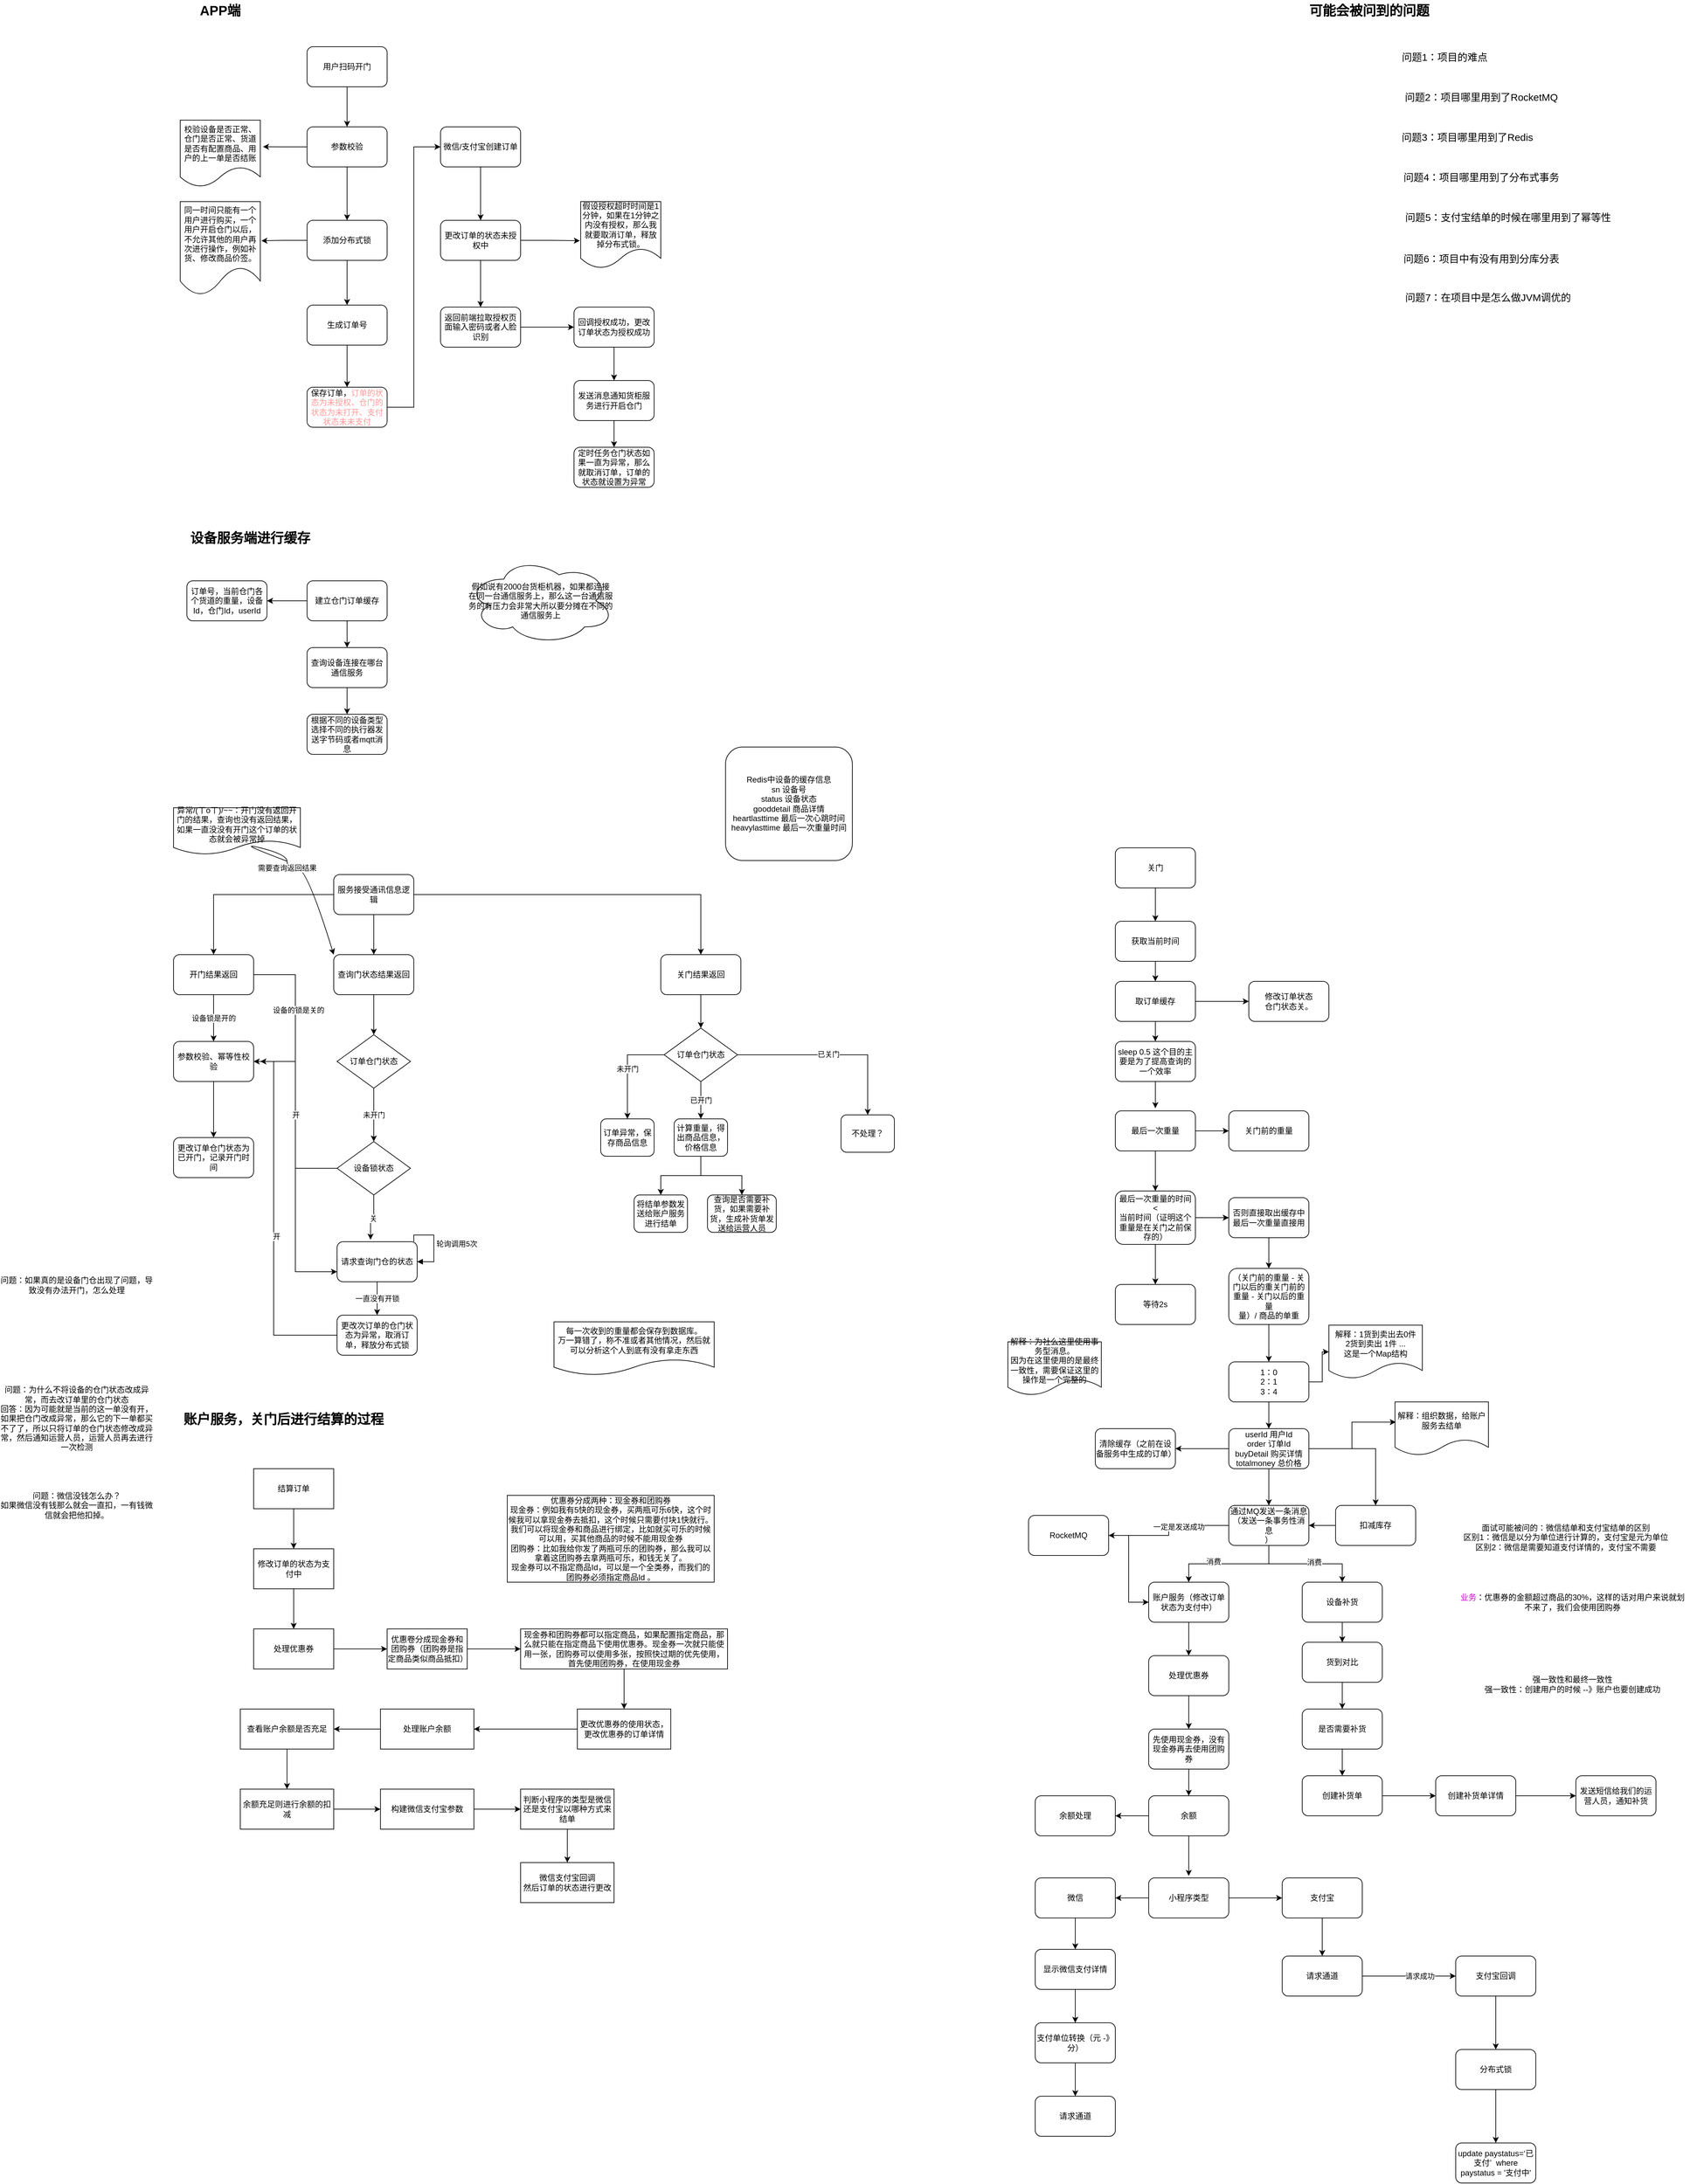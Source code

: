 <mxfile version="21.1.4" type="github">
  <diagram name="第 1 页" id="RkDC4rOG-JaYH36t-Z6l">
    <mxGraphModel dx="2062" dy="646" grid="1" gridSize="10" guides="1" tooltips="1" connect="1" arrows="1" fold="1" page="1" pageScale="1" pageWidth="827" pageHeight="1169" math="0" shadow="0">
      <root>
        <mxCell id="0" />
        <mxCell id="1" parent="0" />
        <mxCell id="wvqYO3dV8kKgbjnCDc3z-1" value="&lt;span style=&quot;font-size: 20px;&quot;&gt;&lt;b&gt;APP端&lt;/b&gt;&lt;/span&gt;" style="text;html=1;strokeColor=none;fillColor=none;align=center;verticalAlign=middle;whiteSpace=wrap;rounded=0;" vertex="1" parent="1">
          <mxGeometry x="20" y="50" width="100" height="30" as="geometry" />
        </mxCell>
        <mxCell id="wvqYO3dV8kKgbjnCDc3z-7" style="edgeStyle=orthogonalEdgeStyle;rounded=0;orthogonalLoop=1;jettySize=auto;html=1;entryX=0.5;entryY=0;entryDx=0;entryDy=0;" edge="1" parent="1" source="wvqYO3dV8kKgbjnCDc3z-2" target="wvqYO3dV8kKgbjnCDc3z-3">
          <mxGeometry relative="1" as="geometry" />
        </mxCell>
        <mxCell id="wvqYO3dV8kKgbjnCDc3z-2" value="用户扫码开门" style="rounded=1;whiteSpace=wrap;html=1;" vertex="1" parent="1">
          <mxGeometry x="200" y="120" width="120" height="60" as="geometry" />
        </mxCell>
        <mxCell id="wvqYO3dV8kKgbjnCDc3z-8" style="edgeStyle=orthogonalEdgeStyle;rounded=0;orthogonalLoop=1;jettySize=auto;html=1;entryX=0.5;entryY=0;entryDx=0;entryDy=0;" edge="1" parent="1" source="wvqYO3dV8kKgbjnCDc3z-3" target="wvqYO3dV8kKgbjnCDc3z-5">
          <mxGeometry relative="1" as="geometry" />
        </mxCell>
        <mxCell id="wvqYO3dV8kKgbjnCDc3z-12" style="edgeStyle=orthogonalEdgeStyle;rounded=0;orthogonalLoop=1;jettySize=auto;html=1;entryX=1.033;entryY=0.398;entryDx=0;entryDy=0;entryPerimeter=0;" edge="1" parent="1" source="wvqYO3dV8kKgbjnCDc3z-3" target="wvqYO3dV8kKgbjnCDc3z-10">
          <mxGeometry relative="1" as="geometry" />
        </mxCell>
        <mxCell id="wvqYO3dV8kKgbjnCDc3z-3" value="参数校验" style="rounded=1;whiteSpace=wrap;html=1;" vertex="1" parent="1">
          <mxGeometry x="200" y="240" width="120" height="60" as="geometry" />
        </mxCell>
        <mxCell id="wvqYO3dV8kKgbjnCDc3z-9" style="edgeStyle=orthogonalEdgeStyle;rounded=0;orthogonalLoop=1;jettySize=auto;html=1;exitX=0.5;exitY=1;exitDx=0;exitDy=0;entryX=0.5;entryY=0;entryDx=0;entryDy=0;" edge="1" parent="1" source="wvqYO3dV8kKgbjnCDc3z-5" target="wvqYO3dV8kKgbjnCDc3z-6">
          <mxGeometry relative="1" as="geometry" />
        </mxCell>
        <mxCell id="wvqYO3dV8kKgbjnCDc3z-15" style="edgeStyle=orthogonalEdgeStyle;rounded=0;orthogonalLoop=1;jettySize=auto;html=1;entryX=1.013;entryY=0.419;entryDx=0;entryDy=0;entryPerimeter=0;" edge="1" parent="1" source="wvqYO3dV8kKgbjnCDc3z-5" target="wvqYO3dV8kKgbjnCDc3z-13">
          <mxGeometry relative="1" as="geometry" />
        </mxCell>
        <mxCell id="wvqYO3dV8kKgbjnCDc3z-5" value="添加分布式锁" style="rounded=1;whiteSpace=wrap;html=1;" vertex="1" parent="1">
          <mxGeometry x="200" y="380" width="120" height="60" as="geometry" />
        </mxCell>
        <mxCell id="wvqYO3dV8kKgbjnCDc3z-17" style="edgeStyle=orthogonalEdgeStyle;rounded=0;orthogonalLoop=1;jettySize=auto;html=1;entryX=0.5;entryY=0;entryDx=0;entryDy=0;" edge="1" parent="1" source="wvqYO3dV8kKgbjnCDc3z-6" target="wvqYO3dV8kKgbjnCDc3z-16">
          <mxGeometry relative="1" as="geometry" />
        </mxCell>
        <mxCell id="wvqYO3dV8kKgbjnCDc3z-6" value="生成订单号" style="rounded=1;whiteSpace=wrap;html=1;" vertex="1" parent="1">
          <mxGeometry x="200" y="507" width="120" height="60" as="geometry" />
        </mxCell>
        <mxCell id="wvqYO3dV8kKgbjnCDc3z-10" value="校验设备是否正常、仓门是否正常、货道是否有配置商品、用户的上一单是否结账" style="shape=document;whiteSpace=wrap;html=1;boundedLbl=1;" vertex="1" parent="1">
          <mxGeometry x="10" y="230" width="120" height="100" as="geometry" />
        </mxCell>
        <mxCell id="wvqYO3dV8kKgbjnCDc3z-13" value="同一时间只能有一个用户进行购买，一个用户开启仓门以后，不允许其他的用户再次进行操作，例如补货、修改商品价签。" style="shape=document;whiteSpace=wrap;html=1;boundedLbl=1;" vertex="1" parent="1">
          <mxGeometry x="10" y="352" width="120" height="140" as="geometry" />
        </mxCell>
        <mxCell id="wvqYO3dV8kKgbjnCDc3z-21" style="edgeStyle=orthogonalEdgeStyle;rounded=0;orthogonalLoop=1;jettySize=auto;html=1;entryX=0;entryY=0.5;entryDx=0;entryDy=0;" edge="1" parent="1" source="wvqYO3dV8kKgbjnCDc3z-16" target="wvqYO3dV8kKgbjnCDc3z-18">
          <mxGeometry relative="1" as="geometry" />
        </mxCell>
        <mxCell id="wvqYO3dV8kKgbjnCDc3z-16" value="保存订单，&lt;font color=&quot;#ff9999&quot;&gt;订单的状态为未授权、仓门的状态为未打开、支付状态未未支付&lt;/font&gt;" style="rounded=1;whiteSpace=wrap;html=1;" vertex="1" parent="1">
          <mxGeometry x="200" y="630" width="120" height="60" as="geometry" />
        </mxCell>
        <mxCell id="wvqYO3dV8kKgbjnCDc3z-22" style="edgeStyle=orthogonalEdgeStyle;rounded=0;orthogonalLoop=1;jettySize=auto;html=1;entryX=0.5;entryY=0;entryDx=0;entryDy=0;" edge="1" parent="1" source="wvqYO3dV8kKgbjnCDc3z-18" target="wvqYO3dV8kKgbjnCDc3z-19">
          <mxGeometry relative="1" as="geometry" />
        </mxCell>
        <mxCell id="wvqYO3dV8kKgbjnCDc3z-18" value="微信/支付宝创建订单" style="rounded=1;whiteSpace=wrap;html=1;" vertex="1" parent="1">
          <mxGeometry x="400" y="240" width="120" height="60" as="geometry" />
        </mxCell>
        <mxCell id="wvqYO3dV8kKgbjnCDc3z-23" style="edgeStyle=orthogonalEdgeStyle;rounded=0;orthogonalLoop=1;jettySize=auto;html=1;entryX=0.5;entryY=0;entryDx=0;entryDy=0;" edge="1" parent="1" source="wvqYO3dV8kKgbjnCDc3z-19" target="wvqYO3dV8kKgbjnCDc3z-20">
          <mxGeometry relative="1" as="geometry" />
        </mxCell>
        <mxCell id="wvqYO3dV8kKgbjnCDc3z-25" style="edgeStyle=orthogonalEdgeStyle;rounded=0;orthogonalLoop=1;jettySize=auto;html=1;entryX=-0.01;entryY=0.586;entryDx=0;entryDy=0;entryPerimeter=0;" edge="1" parent="1" source="wvqYO3dV8kKgbjnCDc3z-19" target="wvqYO3dV8kKgbjnCDc3z-24">
          <mxGeometry relative="1" as="geometry" />
        </mxCell>
        <mxCell id="wvqYO3dV8kKgbjnCDc3z-19" value="更改订单的状态未授权中" style="rounded=1;whiteSpace=wrap;html=1;" vertex="1" parent="1">
          <mxGeometry x="400" y="380" width="120" height="60" as="geometry" />
        </mxCell>
        <mxCell id="wvqYO3dV8kKgbjnCDc3z-28" style="edgeStyle=orthogonalEdgeStyle;rounded=0;orthogonalLoop=1;jettySize=auto;html=1;entryX=0;entryY=0.5;entryDx=0;entryDy=0;" edge="1" parent="1" source="wvqYO3dV8kKgbjnCDc3z-20" target="wvqYO3dV8kKgbjnCDc3z-26">
          <mxGeometry relative="1" as="geometry" />
        </mxCell>
        <mxCell id="wvqYO3dV8kKgbjnCDc3z-20" value="返回前端拉取授权页面输入密码或者人脸识别" style="rounded=1;whiteSpace=wrap;html=1;" vertex="1" parent="1">
          <mxGeometry x="400" y="510" width="120" height="60" as="geometry" />
        </mxCell>
        <mxCell id="wvqYO3dV8kKgbjnCDc3z-24" value="假设授权超时时间是1分钟，如果在1分钟之内没有授权，那么我就要取消订单，释放掉分布式锁。" style="shape=document;whiteSpace=wrap;html=1;boundedLbl=1;" vertex="1" parent="1">
          <mxGeometry x="610" y="352" width="120" height="100" as="geometry" />
        </mxCell>
        <mxCell id="wvqYO3dV8kKgbjnCDc3z-29" style="edgeStyle=orthogonalEdgeStyle;rounded=0;orthogonalLoop=1;jettySize=auto;html=1;entryX=0.5;entryY=0;entryDx=0;entryDy=0;" edge="1" parent="1" source="wvqYO3dV8kKgbjnCDc3z-26" target="wvqYO3dV8kKgbjnCDc3z-27">
          <mxGeometry relative="1" as="geometry" />
        </mxCell>
        <mxCell id="wvqYO3dV8kKgbjnCDc3z-26" value="回调授权成功，更改订单状态为授权成功" style="rounded=1;whiteSpace=wrap;html=1;" vertex="1" parent="1">
          <mxGeometry x="600" y="510" width="120" height="60" as="geometry" />
        </mxCell>
        <mxCell id="wvqYO3dV8kKgbjnCDc3z-31" style="edgeStyle=orthogonalEdgeStyle;rounded=0;orthogonalLoop=1;jettySize=auto;html=1;entryX=0.5;entryY=0;entryDx=0;entryDy=0;" edge="1" parent="1" source="wvqYO3dV8kKgbjnCDc3z-27" target="wvqYO3dV8kKgbjnCDc3z-30">
          <mxGeometry relative="1" as="geometry" />
        </mxCell>
        <mxCell id="wvqYO3dV8kKgbjnCDc3z-27" value="发送消息通知货柜服务进行开启仓门" style="rounded=1;whiteSpace=wrap;html=1;" vertex="1" parent="1">
          <mxGeometry x="600" y="620" width="120" height="60" as="geometry" />
        </mxCell>
        <mxCell id="wvqYO3dV8kKgbjnCDc3z-30" value="定时任务仓门状态如果一直为异常，那么就取消订单，订单的状态就设置为异常" style="rounded=1;whiteSpace=wrap;html=1;" vertex="1" parent="1">
          <mxGeometry x="600" y="720" width="120" height="60" as="geometry" />
        </mxCell>
        <mxCell id="wvqYO3dV8kKgbjnCDc3z-32" value="&lt;span style=&quot;font-size: 20px;&quot;&gt;&lt;b&gt;设备服务端进行缓存&lt;/b&gt;&lt;/span&gt;" style="text;html=1;strokeColor=none;fillColor=none;align=center;verticalAlign=middle;whiteSpace=wrap;rounded=0;" vertex="1" parent="1">
          <mxGeometry x="20" y="840" width="190" height="30" as="geometry" />
        </mxCell>
        <mxCell id="wvqYO3dV8kKgbjnCDc3z-37" style="edgeStyle=orthogonalEdgeStyle;rounded=0;orthogonalLoop=1;jettySize=auto;html=1;entryX=1;entryY=0.5;entryDx=0;entryDy=0;" edge="1" parent="1" source="wvqYO3dV8kKgbjnCDc3z-33" target="wvqYO3dV8kKgbjnCDc3z-36">
          <mxGeometry relative="1" as="geometry" />
        </mxCell>
        <mxCell id="wvqYO3dV8kKgbjnCDc3z-38" style="edgeStyle=orthogonalEdgeStyle;rounded=0;orthogonalLoop=1;jettySize=auto;html=1;entryX=0.5;entryY=0;entryDx=0;entryDy=0;" edge="1" parent="1" source="wvqYO3dV8kKgbjnCDc3z-33" target="wvqYO3dV8kKgbjnCDc3z-34">
          <mxGeometry relative="1" as="geometry" />
        </mxCell>
        <mxCell id="wvqYO3dV8kKgbjnCDc3z-33" value="建立仓门订单缓存" style="rounded=1;whiteSpace=wrap;html=1;" vertex="1" parent="1">
          <mxGeometry x="200" y="920" width="120" height="60" as="geometry" />
        </mxCell>
        <mxCell id="wvqYO3dV8kKgbjnCDc3z-39" style="edgeStyle=orthogonalEdgeStyle;rounded=0;orthogonalLoop=1;jettySize=auto;html=1;entryX=0.5;entryY=0;entryDx=0;entryDy=0;" edge="1" parent="1" source="wvqYO3dV8kKgbjnCDc3z-34" target="wvqYO3dV8kKgbjnCDc3z-35">
          <mxGeometry relative="1" as="geometry" />
        </mxCell>
        <mxCell id="wvqYO3dV8kKgbjnCDc3z-34" value="查询设备连接在哪台通信服务" style="rounded=1;whiteSpace=wrap;html=1;" vertex="1" parent="1">
          <mxGeometry x="200" y="1020" width="120" height="60" as="geometry" />
        </mxCell>
        <mxCell id="wvqYO3dV8kKgbjnCDc3z-35" value="根据不同的设备类型选择不同的执行器发送字节码或者mqtt消息" style="rounded=1;whiteSpace=wrap;html=1;" vertex="1" parent="1">
          <mxGeometry x="200" y="1120" width="120" height="60" as="geometry" />
        </mxCell>
        <mxCell id="wvqYO3dV8kKgbjnCDc3z-36" value="订单号，当前仓门各个货道的重量，设备Id，仓门Id，userId" style="rounded=1;whiteSpace=wrap;html=1;" vertex="1" parent="1">
          <mxGeometry x="20" y="920" width="120" height="60" as="geometry" />
        </mxCell>
        <mxCell id="wvqYO3dV8kKgbjnCDc3z-40" value="假如说有2000台货柜机器，如果都连接在同一台通信服务上，那么这一台通信服务的有压力会非常大所以要分摊在不同的通信服务上" style="ellipse;shape=cloud;whiteSpace=wrap;html=1;" vertex="1" parent="1">
          <mxGeometry x="440" y="885" width="220" height="130" as="geometry" />
        </mxCell>
        <mxCell id="wvqYO3dV8kKgbjnCDc3z-42" value="&lt;span style=&quot;font-size: 20px;&quot;&gt;&lt;b&gt;账户服务，关门后进行结算的过程&lt;/b&gt;&lt;/span&gt;" style="text;html=1;strokeColor=none;fillColor=none;align=center;verticalAlign=middle;whiteSpace=wrap;rounded=0;" vertex="1" parent="1">
          <mxGeometry x="10" y="2160" width="310" height="30" as="geometry" />
        </mxCell>
        <mxCell id="wvqYO3dV8kKgbjnCDc3z-47" style="edgeStyle=orthogonalEdgeStyle;rounded=0;orthogonalLoop=1;jettySize=auto;html=1;" edge="1" parent="1" source="wvqYO3dV8kKgbjnCDc3z-43" target="wvqYO3dV8kKgbjnCDc3z-44">
          <mxGeometry relative="1" as="geometry" />
        </mxCell>
        <mxCell id="wvqYO3dV8kKgbjnCDc3z-43" value="结算订单" style="rounded=0;whiteSpace=wrap;html=1;" vertex="1" parent="1">
          <mxGeometry x="120" y="2250" width="120" height="60" as="geometry" />
        </mxCell>
        <mxCell id="wvqYO3dV8kKgbjnCDc3z-48" style="edgeStyle=orthogonalEdgeStyle;rounded=0;orthogonalLoop=1;jettySize=auto;html=1;entryX=0.5;entryY=0;entryDx=0;entryDy=0;" edge="1" parent="1" source="wvqYO3dV8kKgbjnCDc3z-44" target="wvqYO3dV8kKgbjnCDc3z-45">
          <mxGeometry relative="1" as="geometry" />
        </mxCell>
        <mxCell id="wvqYO3dV8kKgbjnCDc3z-44" value="修改订单的状态为支付中" style="rounded=0;whiteSpace=wrap;html=1;" vertex="1" parent="1">
          <mxGeometry x="120" y="2370" width="120" height="60" as="geometry" />
        </mxCell>
        <mxCell id="wvqYO3dV8kKgbjnCDc3z-49" style="edgeStyle=orthogonalEdgeStyle;rounded=0;orthogonalLoop=1;jettySize=auto;html=1;entryX=0;entryY=0.5;entryDx=0;entryDy=0;" edge="1" parent="1" source="wvqYO3dV8kKgbjnCDc3z-45" target="wvqYO3dV8kKgbjnCDc3z-46">
          <mxGeometry relative="1" as="geometry" />
        </mxCell>
        <mxCell id="wvqYO3dV8kKgbjnCDc3z-45" value="处理优惠券" style="rounded=0;whiteSpace=wrap;html=1;" vertex="1" parent="1">
          <mxGeometry x="120" y="2490" width="120" height="60" as="geometry" />
        </mxCell>
        <mxCell id="wvqYO3dV8kKgbjnCDc3z-51" style="edgeStyle=orthogonalEdgeStyle;rounded=0;orthogonalLoop=1;jettySize=auto;html=1;entryX=0;entryY=0.5;entryDx=0;entryDy=0;" edge="1" parent="1" source="wvqYO3dV8kKgbjnCDc3z-46" target="wvqYO3dV8kKgbjnCDc3z-50">
          <mxGeometry relative="1" as="geometry" />
        </mxCell>
        <mxCell id="wvqYO3dV8kKgbjnCDc3z-46" value="优惠卷分成现金券和团购券（团购券是指定商品类似商品抵扣）" style="rounded=0;whiteSpace=wrap;html=1;" vertex="1" parent="1">
          <mxGeometry x="320" y="2490" width="120" height="60" as="geometry" />
        </mxCell>
        <mxCell id="wvqYO3dV8kKgbjnCDc3z-53" style="edgeStyle=orthogonalEdgeStyle;rounded=0;orthogonalLoop=1;jettySize=auto;html=1;entryX=0.5;entryY=0;entryDx=0;entryDy=0;" edge="1" parent="1" source="wvqYO3dV8kKgbjnCDc3z-50" target="wvqYO3dV8kKgbjnCDc3z-52">
          <mxGeometry relative="1" as="geometry" />
        </mxCell>
        <mxCell id="wvqYO3dV8kKgbjnCDc3z-50" value="现金券和团购券都可以指定商品，如果配置指定商品，那么就只能在指定商品下使用优惠券。现金券一次就只能使用一张，团购券可以使用多张，按照快过期的优先使用，首先使用团购券，在使用现金券" style="rounded=0;whiteSpace=wrap;html=1;" vertex="1" parent="1">
          <mxGeometry x="520" y="2490" width="310" height="60" as="geometry" />
        </mxCell>
        <mxCell id="wvqYO3dV8kKgbjnCDc3z-55" style="edgeStyle=orthogonalEdgeStyle;rounded=0;orthogonalLoop=1;jettySize=auto;html=1;" edge="1" parent="1" source="wvqYO3dV8kKgbjnCDc3z-52" target="wvqYO3dV8kKgbjnCDc3z-54">
          <mxGeometry relative="1" as="geometry" />
        </mxCell>
        <mxCell id="wvqYO3dV8kKgbjnCDc3z-52" value="更改优惠券的使用状态，更改优惠券的订单详情" style="rounded=0;whiteSpace=wrap;html=1;" vertex="1" parent="1">
          <mxGeometry x="605" y="2610" width="140" height="60" as="geometry" />
        </mxCell>
        <mxCell id="wvqYO3dV8kKgbjnCDc3z-57" style="edgeStyle=orthogonalEdgeStyle;rounded=0;orthogonalLoop=1;jettySize=auto;html=1;entryX=1;entryY=0.5;entryDx=0;entryDy=0;" edge="1" parent="1" source="wvqYO3dV8kKgbjnCDc3z-54" target="wvqYO3dV8kKgbjnCDc3z-56">
          <mxGeometry relative="1" as="geometry" />
        </mxCell>
        <mxCell id="wvqYO3dV8kKgbjnCDc3z-54" value="处理账户余额" style="rounded=0;whiteSpace=wrap;html=1;" vertex="1" parent="1">
          <mxGeometry x="310" y="2610" width="140" height="60" as="geometry" />
        </mxCell>
        <mxCell id="wvqYO3dV8kKgbjnCDc3z-59" style="edgeStyle=orthogonalEdgeStyle;rounded=0;orthogonalLoop=1;jettySize=auto;html=1;entryX=0.5;entryY=0;entryDx=0;entryDy=0;" edge="1" parent="1" source="wvqYO3dV8kKgbjnCDc3z-56" target="wvqYO3dV8kKgbjnCDc3z-58">
          <mxGeometry relative="1" as="geometry" />
        </mxCell>
        <mxCell id="wvqYO3dV8kKgbjnCDc3z-56" value="查看账户余额是否充足" style="rounded=0;whiteSpace=wrap;html=1;" vertex="1" parent="1">
          <mxGeometry x="100" y="2610" width="140" height="60" as="geometry" />
        </mxCell>
        <mxCell id="wvqYO3dV8kKgbjnCDc3z-63" style="edgeStyle=orthogonalEdgeStyle;rounded=0;orthogonalLoop=1;jettySize=auto;html=1;entryX=0;entryY=0.5;entryDx=0;entryDy=0;" edge="1" parent="1" source="wvqYO3dV8kKgbjnCDc3z-58" target="wvqYO3dV8kKgbjnCDc3z-60">
          <mxGeometry relative="1" as="geometry" />
        </mxCell>
        <mxCell id="wvqYO3dV8kKgbjnCDc3z-58" value="余额充足则进行余额的扣减" style="rounded=0;whiteSpace=wrap;html=1;" vertex="1" parent="1">
          <mxGeometry x="100" y="2730" width="140" height="60" as="geometry" />
        </mxCell>
        <mxCell id="wvqYO3dV8kKgbjnCDc3z-64" style="edgeStyle=orthogonalEdgeStyle;rounded=0;orthogonalLoop=1;jettySize=auto;html=1;" edge="1" parent="1" source="wvqYO3dV8kKgbjnCDc3z-60" target="wvqYO3dV8kKgbjnCDc3z-61">
          <mxGeometry relative="1" as="geometry" />
        </mxCell>
        <mxCell id="wvqYO3dV8kKgbjnCDc3z-60" value="构建微信支付宝参数" style="rounded=0;whiteSpace=wrap;html=1;" vertex="1" parent="1">
          <mxGeometry x="310" y="2730" width="140" height="60" as="geometry" />
        </mxCell>
        <mxCell id="wvqYO3dV8kKgbjnCDc3z-65" style="edgeStyle=orthogonalEdgeStyle;rounded=0;orthogonalLoop=1;jettySize=auto;html=1;entryX=0.5;entryY=0;entryDx=0;entryDy=0;" edge="1" parent="1" source="wvqYO3dV8kKgbjnCDc3z-61" target="wvqYO3dV8kKgbjnCDc3z-62">
          <mxGeometry relative="1" as="geometry" />
        </mxCell>
        <mxCell id="wvqYO3dV8kKgbjnCDc3z-61" value="判断小程序的类型是微信还是支付宝以哪种方式来结单" style="rounded=0;whiteSpace=wrap;html=1;" vertex="1" parent="1">
          <mxGeometry x="520" y="2730" width="140" height="60" as="geometry" />
        </mxCell>
        <mxCell id="wvqYO3dV8kKgbjnCDc3z-62" value="微信支付宝回调&lt;br&gt;然后订单的状态进行更改" style="rounded=0;whiteSpace=wrap;html=1;" vertex="1" parent="1">
          <mxGeometry x="520" y="2840" width="140" height="60" as="geometry" />
        </mxCell>
        <mxCell id="wvqYO3dV8kKgbjnCDc3z-77" style="edgeStyle=orthogonalEdgeStyle;rounded=0;orthogonalLoop=1;jettySize=auto;html=1;entryX=0.5;entryY=0;entryDx=0;entryDy=0;" edge="1" parent="1" source="wvqYO3dV8kKgbjnCDc3z-67" target="wvqYO3dV8kKgbjnCDc3z-68">
          <mxGeometry relative="1" as="geometry" />
        </mxCell>
        <mxCell id="wvqYO3dV8kKgbjnCDc3z-78" style="edgeStyle=orthogonalEdgeStyle;rounded=0;orthogonalLoop=1;jettySize=auto;html=1;entryX=0.5;entryY=0;entryDx=0;entryDy=0;" edge="1" parent="1" source="wvqYO3dV8kKgbjnCDc3z-67" target="wvqYO3dV8kKgbjnCDc3z-70">
          <mxGeometry relative="1" as="geometry" />
        </mxCell>
        <mxCell id="wvqYO3dV8kKgbjnCDc3z-106" style="edgeStyle=orthogonalEdgeStyle;rounded=0;orthogonalLoop=1;jettySize=auto;html=1;entryX=0.5;entryY=0;entryDx=0;entryDy=0;" edge="1" parent="1" source="wvqYO3dV8kKgbjnCDc3z-67" target="wvqYO3dV8kKgbjnCDc3z-69">
          <mxGeometry relative="1" as="geometry" />
        </mxCell>
        <mxCell id="wvqYO3dV8kKgbjnCDc3z-67" value="服务接受通讯信息逻辑" style="rounded=1;whiteSpace=wrap;html=1;" vertex="1" parent="1">
          <mxGeometry x="240" y="1360" width="120" height="60" as="geometry" />
        </mxCell>
        <mxCell id="wvqYO3dV8kKgbjnCDc3z-79" value="设备锁是开的" style="edgeStyle=orthogonalEdgeStyle;rounded=0;orthogonalLoop=1;jettySize=auto;html=1;entryX=0.5;entryY=0;entryDx=0;entryDy=0;" edge="1" parent="1" source="wvqYO3dV8kKgbjnCDc3z-68" target="wvqYO3dV8kKgbjnCDc3z-76">
          <mxGeometry relative="1" as="geometry" />
        </mxCell>
        <mxCell id="wvqYO3dV8kKgbjnCDc3z-98" style="edgeStyle=orthogonalEdgeStyle;rounded=0;orthogonalLoop=1;jettySize=auto;html=1;entryX=0;entryY=0.75;entryDx=0;entryDy=0;" edge="1" parent="1" source="wvqYO3dV8kKgbjnCDc3z-68" target="wvqYO3dV8kKgbjnCDc3z-88">
          <mxGeometry relative="1" as="geometry" />
        </mxCell>
        <mxCell id="wvqYO3dV8kKgbjnCDc3z-99" value="设备的锁是关的" style="edgeLabel;html=1;align=center;verticalAlign=middle;resizable=0;points=[];" vertex="1" connectable="0" parent="wvqYO3dV8kKgbjnCDc3z-98">
          <mxGeometry x="-0.594" y="4" relative="1" as="geometry">
            <mxPoint as="offset" />
          </mxGeometry>
        </mxCell>
        <mxCell id="wvqYO3dV8kKgbjnCDc3z-68" value="开门结果返回" style="rounded=1;whiteSpace=wrap;html=1;" vertex="1" parent="1">
          <mxGeometry y="1480" width="120" height="60" as="geometry" />
        </mxCell>
        <mxCell id="wvqYO3dV8kKgbjnCDc3z-108" style="edgeStyle=orthogonalEdgeStyle;rounded=0;orthogonalLoop=1;jettySize=auto;html=1;entryX=0.5;entryY=0;entryDx=0;entryDy=0;" edge="1" parent="1" source="wvqYO3dV8kKgbjnCDc3z-69" target="wvqYO3dV8kKgbjnCDc3z-107">
          <mxGeometry relative="1" as="geometry" />
        </mxCell>
        <mxCell id="wvqYO3dV8kKgbjnCDc3z-69" value="关门结果返回" style="rounded=1;whiteSpace=wrap;html=1;" vertex="1" parent="1">
          <mxGeometry x="730" y="1480" width="120" height="60" as="geometry" />
        </mxCell>
        <mxCell id="wvqYO3dV8kKgbjnCDc3z-73" style="edgeStyle=orthogonalEdgeStyle;rounded=0;orthogonalLoop=1;jettySize=auto;html=1;" edge="1" parent="1" source="wvqYO3dV8kKgbjnCDc3z-70" target="wvqYO3dV8kKgbjnCDc3z-72">
          <mxGeometry relative="1" as="geometry" />
        </mxCell>
        <mxCell id="wvqYO3dV8kKgbjnCDc3z-70" value="查询门状态结果返回" style="rounded=1;whiteSpace=wrap;html=1;" vertex="1" parent="1">
          <mxGeometry x="240" y="1480" width="120" height="60" as="geometry" />
        </mxCell>
        <mxCell id="wvqYO3dV8kKgbjnCDc3z-75" value="未开门" style="edgeStyle=orthogonalEdgeStyle;rounded=0;orthogonalLoop=1;jettySize=auto;html=1;entryX=0.5;entryY=0;entryDx=0;entryDy=0;" edge="1" parent="1" source="wvqYO3dV8kKgbjnCDc3z-72" target="wvqYO3dV8kKgbjnCDc3z-74">
          <mxGeometry relative="1" as="geometry" />
        </mxCell>
        <mxCell id="wvqYO3dV8kKgbjnCDc3z-72" value="订单仓门状态" style="rhombus;whiteSpace=wrap;html=1;" vertex="1" parent="1">
          <mxGeometry x="245" y="1600" width="110" height="80" as="geometry" />
        </mxCell>
        <mxCell id="wvqYO3dV8kKgbjnCDc3z-82" value="开" style="edgeStyle=orthogonalEdgeStyle;rounded=0;orthogonalLoop=1;jettySize=auto;html=1;entryX=1;entryY=0.5;entryDx=0;entryDy=0;" edge="1" parent="1" source="wvqYO3dV8kKgbjnCDc3z-74" target="wvqYO3dV8kKgbjnCDc3z-76">
          <mxGeometry relative="1" as="geometry" />
        </mxCell>
        <mxCell id="wvqYO3dV8kKgbjnCDc3z-89" value="关" style="edgeStyle=orthogonalEdgeStyle;rounded=0;orthogonalLoop=1;jettySize=auto;html=1;entryX=0.418;entryY=-0.05;entryDx=0;entryDy=0;entryPerimeter=0;" edge="1" parent="1" source="wvqYO3dV8kKgbjnCDc3z-74" target="wvqYO3dV8kKgbjnCDc3z-88">
          <mxGeometry relative="1" as="geometry" />
        </mxCell>
        <mxCell id="wvqYO3dV8kKgbjnCDc3z-74" value="设备锁状态" style="rhombus;whiteSpace=wrap;html=1;" vertex="1" parent="1">
          <mxGeometry x="245" y="1760" width="110" height="80" as="geometry" />
        </mxCell>
        <mxCell id="wvqYO3dV8kKgbjnCDc3z-81" style="edgeStyle=orthogonalEdgeStyle;rounded=0;orthogonalLoop=1;jettySize=auto;html=1;entryX=0.5;entryY=0;entryDx=0;entryDy=0;" edge="1" parent="1" source="wvqYO3dV8kKgbjnCDc3z-76" target="wvqYO3dV8kKgbjnCDc3z-80">
          <mxGeometry relative="1" as="geometry" />
        </mxCell>
        <mxCell id="wvqYO3dV8kKgbjnCDc3z-76" value="参数校验、幂等性校验" style="rounded=1;whiteSpace=wrap;html=1;" vertex="1" parent="1">
          <mxGeometry y="1610" width="120" height="60" as="geometry" />
        </mxCell>
        <mxCell id="wvqYO3dV8kKgbjnCDc3z-80" value="更改订单仓门状态为已开门，记录开门时间" style="rounded=1;whiteSpace=wrap;html=1;" vertex="1" parent="1">
          <mxGeometry y="1754" width="120" height="60" as="geometry" />
        </mxCell>
        <mxCell id="wvqYO3dV8kKgbjnCDc3z-95" value="一直没有开锁" style="edgeStyle=orthogonalEdgeStyle;rounded=0;orthogonalLoop=1;jettySize=auto;html=1;entryX=0.5;entryY=0;entryDx=0;entryDy=0;" edge="1" parent="1" source="wvqYO3dV8kKgbjnCDc3z-88" target="wvqYO3dV8kKgbjnCDc3z-94">
          <mxGeometry relative="1" as="geometry" />
        </mxCell>
        <mxCell id="wvqYO3dV8kKgbjnCDc3z-88" value="请求查询门仓的状态" style="rounded=1;whiteSpace=wrap;html=1;" vertex="1" parent="1">
          <mxGeometry x="245" y="1910" width="120" height="60" as="geometry" />
        </mxCell>
        <mxCell id="wvqYO3dV8kKgbjnCDc3z-93" value="轮询调用5次" style="html=1;align=left;spacingLeft=2;endArrow=block;rounded=0;edgeStyle=orthogonalEdgeStyle;curved=0;rounded=0;" edge="1" parent="1">
          <mxGeometry relative="1" as="geometry">
            <mxPoint x="360" y="1910" as="sourcePoint" />
            <Array as="points">
              <mxPoint x="360" y="1900" />
              <mxPoint x="390" y="1900" />
              <mxPoint x="390" y="1940" />
            </Array>
            <mxPoint x="365" y="1940" as="targetPoint" />
          </mxGeometry>
        </mxCell>
        <mxCell id="wvqYO3dV8kKgbjnCDc3z-96" style="edgeStyle=orthogonalEdgeStyle;rounded=0;orthogonalLoop=1;jettySize=auto;html=1;" edge="1" parent="1" source="wvqYO3dV8kKgbjnCDc3z-94">
          <mxGeometry relative="1" as="geometry">
            <mxPoint x="130" y="1640" as="targetPoint" />
            <Array as="points">
              <mxPoint x="150" y="2050" />
              <mxPoint x="150" y="1640" />
            </Array>
          </mxGeometry>
        </mxCell>
        <mxCell id="wvqYO3dV8kKgbjnCDc3z-97" value="开" style="edgeLabel;html=1;align=center;verticalAlign=middle;resizable=0;points=[];" vertex="1" connectable="0" parent="wvqYO3dV8kKgbjnCDc3z-96">
          <mxGeometry x="-0.073" y="-3" relative="1" as="geometry">
            <mxPoint x="1" as="offset" />
          </mxGeometry>
        </mxCell>
        <mxCell id="wvqYO3dV8kKgbjnCDc3z-94" value="更改次订单的仓门状态为异常，取消订单，释放分布式锁" style="rounded=1;whiteSpace=wrap;html=1;" vertex="1" parent="1">
          <mxGeometry x="245" y="2020" width="120" height="60" as="geometry" />
        </mxCell>
        <mxCell id="wvqYO3dV8kKgbjnCDc3z-100" value="问题：如果真的是设备门仓出现了问题，导致没有办法开门，怎么处理" style="text;html=1;strokeColor=none;fillColor=none;align=center;verticalAlign=middle;whiteSpace=wrap;rounded=0;" vertex="1" parent="1">
          <mxGeometry x="-260" y="1960" width="230" height="30" as="geometry" />
        </mxCell>
        <mxCell id="wvqYO3dV8kKgbjnCDc3z-102" value="异常/(ㄒoㄒ)/~~：开门没有返回开门的结果，查询也没有返回结果，如果一直没没有开门这个订单的状态就会被异常掉" style="shape=document;whiteSpace=wrap;html=1;boundedLbl=1;" vertex="1" parent="1">
          <mxGeometry y="1260" width="190" height="70" as="geometry" />
        </mxCell>
        <mxCell id="wvqYO3dV8kKgbjnCDc3z-103" value="问题：为什么不将设备的仓门状态改成异常，而去改订单里的仓门状态&lt;br&gt;回答：因为可能就是当前的这一单没有开，如果把仓门改成异常，那么它的下一单都买不了了，所以只将订单的仓门状态修改成异常，然后通知运营人员，运营人员再去进行一次检测" style="text;html=1;strokeColor=none;fillColor=none;align=center;verticalAlign=middle;whiteSpace=wrap;rounded=0;" vertex="1" parent="1">
          <mxGeometry x="-260" y="2115" width="230" height="120" as="geometry" />
        </mxCell>
        <mxCell id="wvqYO3dV8kKgbjnCDc3z-104" value="" style="curved=1;endArrow=classic;html=1;rounded=0;entryX=0;entryY=0;entryDx=0;entryDy=0;" edge="1" parent="1" target="wvqYO3dV8kKgbjnCDc3z-70">
          <mxGeometry width="50" height="50" relative="1" as="geometry">
            <mxPoint x="170" y="1340" as="sourcePoint" />
            <mxPoint x="40" y="1260" as="targetPoint" />
            <Array as="points">
              <mxPoint x="90" y="1310" />
              <mxPoint x="170" y="1330" />
              <mxPoint x="170" y="1350" />
              <mxPoint x="200" y="1350" />
            </Array>
          </mxGeometry>
        </mxCell>
        <mxCell id="wvqYO3dV8kKgbjnCDc3z-105" value="需要查询返回结果&lt;br&gt;" style="edgeLabel;html=1;align=center;verticalAlign=middle;resizable=0;points=[];" vertex="1" connectable="0" parent="wvqYO3dV8kKgbjnCDc3z-104">
          <mxGeometry x="-0.486" y="-11" relative="1" as="geometry">
            <mxPoint x="77" y="28" as="offset" />
          </mxGeometry>
        </mxCell>
        <mxCell id="wvqYO3dV8kKgbjnCDc3z-110" value="未开门" style="edgeStyle=orthogonalEdgeStyle;rounded=0;orthogonalLoop=1;jettySize=auto;html=1;entryX=0.5;entryY=0;entryDx=0;entryDy=0;" edge="1" parent="1" source="wvqYO3dV8kKgbjnCDc3z-107" target="wvqYO3dV8kKgbjnCDc3z-109">
          <mxGeometry relative="1" as="geometry" />
        </mxCell>
        <mxCell id="wvqYO3dV8kKgbjnCDc3z-112" value="已开门" style="edgeStyle=orthogonalEdgeStyle;rounded=0;orthogonalLoop=1;jettySize=auto;html=1;entryX=0.5;entryY=0;entryDx=0;entryDy=0;" edge="1" parent="1" source="wvqYO3dV8kKgbjnCDc3z-107" target="wvqYO3dV8kKgbjnCDc3z-111">
          <mxGeometry relative="1" as="geometry" />
        </mxCell>
        <mxCell id="wvqYO3dV8kKgbjnCDc3z-118" style="edgeStyle=orthogonalEdgeStyle;rounded=0;orthogonalLoop=1;jettySize=auto;html=1;entryX=0.5;entryY=0;entryDx=0;entryDy=0;" edge="1" parent="1" source="wvqYO3dV8kKgbjnCDc3z-107" target="wvqYO3dV8kKgbjnCDc3z-117">
          <mxGeometry relative="1" as="geometry" />
        </mxCell>
        <mxCell id="wvqYO3dV8kKgbjnCDc3z-119" value="已关门" style="edgeLabel;html=1;align=center;verticalAlign=middle;resizable=0;points=[];" vertex="1" connectable="0" parent="wvqYO3dV8kKgbjnCDc3z-118">
          <mxGeometry x="-0.046" y="1" relative="1" as="geometry">
            <mxPoint as="offset" />
          </mxGeometry>
        </mxCell>
        <mxCell id="wvqYO3dV8kKgbjnCDc3z-107" value="订单仓门状态" style="rhombus;whiteSpace=wrap;html=1;" vertex="1" parent="1">
          <mxGeometry x="735" y="1590" width="110" height="80" as="geometry" />
        </mxCell>
        <mxCell id="wvqYO3dV8kKgbjnCDc3z-109" value="订单异常，保存商品信息" style="rounded=1;whiteSpace=wrap;html=1;" vertex="1" parent="1">
          <mxGeometry x="640" y="1726" width="80" height="56" as="geometry" />
        </mxCell>
        <mxCell id="wvqYO3dV8kKgbjnCDc3z-115" style="edgeStyle=orthogonalEdgeStyle;rounded=0;orthogonalLoop=1;jettySize=auto;html=1;entryX=0.5;entryY=0;entryDx=0;entryDy=0;" edge="1" parent="1" source="wvqYO3dV8kKgbjnCDc3z-111" target="wvqYO3dV8kKgbjnCDc3z-113">
          <mxGeometry relative="1" as="geometry" />
        </mxCell>
        <mxCell id="wvqYO3dV8kKgbjnCDc3z-116" style="edgeStyle=orthogonalEdgeStyle;rounded=0;orthogonalLoop=1;jettySize=auto;html=1;entryX=0.5;entryY=0;entryDx=0;entryDy=0;" edge="1" parent="1" source="wvqYO3dV8kKgbjnCDc3z-111" target="wvqYO3dV8kKgbjnCDc3z-114">
          <mxGeometry relative="1" as="geometry" />
        </mxCell>
        <mxCell id="wvqYO3dV8kKgbjnCDc3z-111" value="计算重量，得出商品信息，价格信息" style="rounded=1;whiteSpace=wrap;html=1;" vertex="1" parent="1">
          <mxGeometry x="750" y="1726" width="80" height="56" as="geometry" />
        </mxCell>
        <mxCell id="wvqYO3dV8kKgbjnCDc3z-113" value="将结单参数发送给账户服务进行结单" style="rounded=1;whiteSpace=wrap;html=1;" vertex="1" parent="1">
          <mxGeometry x="690" y="1840" width="80" height="56" as="geometry" />
        </mxCell>
        <mxCell id="wvqYO3dV8kKgbjnCDc3z-114" value="查询是否需要补货，如果需要补货，生成补货单发送给运营人员" style="rounded=1;whiteSpace=wrap;html=1;" vertex="1" parent="1">
          <mxGeometry x="800" y="1840" width="103" height="56" as="geometry" />
        </mxCell>
        <mxCell id="wvqYO3dV8kKgbjnCDc3z-117" value="不处理？" style="rounded=1;whiteSpace=wrap;html=1;" vertex="1" parent="1">
          <mxGeometry x="1000" y="1720" width="80" height="56" as="geometry" />
        </mxCell>
        <mxCell id="wvqYO3dV8kKgbjnCDc3z-120" value="问题：微信没钱怎么办？&lt;br&gt;如果微信没有钱那么就会一直扣，一有钱微信就会把他扣掉。" style="text;html=1;strokeColor=none;fillColor=none;align=center;verticalAlign=middle;whiteSpace=wrap;rounded=0;" vertex="1" parent="1">
          <mxGeometry x="-260" y="2290" width="230" height="30" as="geometry" />
        </mxCell>
        <mxCell id="wvqYO3dV8kKgbjnCDc3z-121" value="每一次收到的重量都会保存到数据库。&lt;br&gt;万一算错了，称不准或者其他情况，然后就可以分析这个人到底有没有拿走东西" style="shape=document;whiteSpace=wrap;html=1;boundedLbl=1;" vertex="1" parent="1">
          <mxGeometry x="570" y="2030" width="240" height="80" as="geometry" />
        </mxCell>
        <mxCell id="wvqYO3dV8kKgbjnCDc3z-129" style="edgeStyle=orthogonalEdgeStyle;rounded=0;orthogonalLoop=1;jettySize=auto;html=1;entryX=0.5;entryY=0;entryDx=0;entryDy=0;" edge="1" parent="1" source="wvqYO3dV8kKgbjnCDc3z-122" target="wvqYO3dV8kKgbjnCDc3z-123">
          <mxGeometry relative="1" as="geometry" />
        </mxCell>
        <mxCell id="wvqYO3dV8kKgbjnCDc3z-122" value="关门" style="rounded=1;whiteSpace=wrap;html=1;" vertex="1" parent="1">
          <mxGeometry x="1411" y="1320" width="120" height="60" as="geometry" />
        </mxCell>
        <mxCell id="wvqYO3dV8kKgbjnCDc3z-130" style="edgeStyle=orthogonalEdgeStyle;rounded=0;orthogonalLoop=1;jettySize=auto;html=1;" edge="1" parent="1" source="wvqYO3dV8kKgbjnCDc3z-123" target="wvqYO3dV8kKgbjnCDc3z-125">
          <mxGeometry relative="1" as="geometry" />
        </mxCell>
        <mxCell id="wvqYO3dV8kKgbjnCDc3z-123" value="获取当前时间" style="rounded=1;whiteSpace=wrap;html=1;" vertex="1" parent="1">
          <mxGeometry x="1411" y="1430" width="120" height="60" as="geometry" />
        </mxCell>
        <mxCell id="wvqYO3dV8kKgbjnCDc3z-124" value="Redis中设备的缓存信息&lt;br&gt;sn 设备号&lt;br&gt;status 设备状态&lt;br&gt;gooddetail 商品详情&lt;br&gt;heartlasttime 最后一次心跳时间&lt;br&gt;heavylasttime 最后一次重量时间" style="rounded=1;whiteSpace=wrap;html=1;" vertex="1" parent="1">
          <mxGeometry x="827" y="1169" width="190" height="170" as="geometry" />
        </mxCell>
        <mxCell id="wvqYO3dV8kKgbjnCDc3z-140" style="edgeStyle=orthogonalEdgeStyle;rounded=0;orthogonalLoop=1;jettySize=auto;html=1;entryX=0.5;entryY=0;entryDx=0;entryDy=0;" edge="1" parent="1" source="wvqYO3dV8kKgbjnCDc3z-125" target="wvqYO3dV8kKgbjnCDc3z-139">
          <mxGeometry relative="1" as="geometry" />
        </mxCell>
        <mxCell id="wvqYO3dV8kKgbjnCDc3z-199" value="" style="edgeStyle=orthogonalEdgeStyle;rounded=0;orthogonalLoop=1;jettySize=auto;html=1;" edge="1" parent="1" source="wvqYO3dV8kKgbjnCDc3z-125" target="wvqYO3dV8kKgbjnCDc3z-198">
          <mxGeometry relative="1" as="geometry" />
        </mxCell>
        <mxCell id="wvqYO3dV8kKgbjnCDc3z-125" value="取订单缓存" style="rounded=1;whiteSpace=wrap;html=1;" vertex="1" parent="1">
          <mxGeometry x="1411" y="1520" width="120" height="60" as="geometry" />
        </mxCell>
        <mxCell id="wvqYO3dV8kKgbjnCDc3z-132" style="edgeStyle=orthogonalEdgeStyle;rounded=0;orthogonalLoop=1;jettySize=auto;html=1;" edge="1" parent="1" source="wvqYO3dV8kKgbjnCDc3z-126" target="wvqYO3dV8kKgbjnCDc3z-127">
          <mxGeometry relative="1" as="geometry" />
        </mxCell>
        <mxCell id="wvqYO3dV8kKgbjnCDc3z-134" style="edgeStyle=orthogonalEdgeStyle;rounded=0;orthogonalLoop=1;jettySize=auto;html=1;entryX=0.5;entryY=0;entryDx=0;entryDy=0;" edge="1" parent="1" source="wvqYO3dV8kKgbjnCDc3z-126" target="wvqYO3dV8kKgbjnCDc3z-128">
          <mxGeometry relative="1" as="geometry" />
        </mxCell>
        <mxCell id="wvqYO3dV8kKgbjnCDc3z-126" value="最后一次重量" style="rounded=1;whiteSpace=wrap;html=1;" vertex="1" parent="1">
          <mxGeometry x="1411" y="1714" width="120" height="60" as="geometry" />
        </mxCell>
        <mxCell id="wvqYO3dV8kKgbjnCDc3z-127" value="关门前的重量" style="rounded=1;whiteSpace=wrap;html=1;" vertex="1" parent="1">
          <mxGeometry x="1581" y="1714" width="120" height="60" as="geometry" />
        </mxCell>
        <mxCell id="wvqYO3dV8kKgbjnCDc3z-136" style="edgeStyle=orthogonalEdgeStyle;rounded=0;orthogonalLoop=1;jettySize=auto;html=1;entryX=0.5;entryY=0;entryDx=0;entryDy=0;" edge="1" parent="1" source="wvqYO3dV8kKgbjnCDc3z-128" target="wvqYO3dV8kKgbjnCDc3z-135">
          <mxGeometry relative="1" as="geometry" />
        </mxCell>
        <mxCell id="wvqYO3dV8kKgbjnCDc3z-138" style="edgeStyle=orthogonalEdgeStyle;rounded=0;orthogonalLoop=1;jettySize=auto;html=1;" edge="1" parent="1" source="wvqYO3dV8kKgbjnCDc3z-128" target="wvqYO3dV8kKgbjnCDc3z-137">
          <mxGeometry relative="1" as="geometry" />
        </mxCell>
        <mxCell id="wvqYO3dV8kKgbjnCDc3z-128" value="最后一次重量的时间 &amp;lt;&lt;br&gt;当前时间（证明这个重量是在关门之前保存的）" style="rounded=1;whiteSpace=wrap;html=1;" vertex="1" parent="1">
          <mxGeometry x="1411" y="1834" width="120" height="80" as="geometry" />
        </mxCell>
        <mxCell id="wvqYO3dV8kKgbjnCDc3z-135" value="等待2s" style="rounded=1;whiteSpace=wrap;html=1;" vertex="1" parent="1">
          <mxGeometry x="1411" y="1974" width="120" height="60" as="geometry" />
        </mxCell>
        <mxCell id="wvqYO3dV8kKgbjnCDc3z-143" value="" style="edgeStyle=orthogonalEdgeStyle;rounded=0;orthogonalLoop=1;jettySize=auto;html=1;" edge="1" parent="1" source="wvqYO3dV8kKgbjnCDc3z-137" target="wvqYO3dV8kKgbjnCDc3z-142">
          <mxGeometry relative="1" as="geometry" />
        </mxCell>
        <mxCell id="wvqYO3dV8kKgbjnCDc3z-137" value="否则直接取出缓存中最后一次重量直接用" style="rounded=1;whiteSpace=wrap;html=1;" vertex="1" parent="1">
          <mxGeometry x="1581" y="1844" width="120" height="60" as="geometry" />
        </mxCell>
        <mxCell id="wvqYO3dV8kKgbjnCDc3z-141" style="edgeStyle=orthogonalEdgeStyle;rounded=0;orthogonalLoop=1;jettySize=auto;html=1;" edge="1" parent="1" source="wvqYO3dV8kKgbjnCDc3z-139">
          <mxGeometry relative="1" as="geometry">
            <mxPoint x="1471" y="1710" as="targetPoint" />
          </mxGeometry>
        </mxCell>
        <mxCell id="wvqYO3dV8kKgbjnCDc3z-139" value="sleep 0.5 这个目的主要是为了提高查询的一个效率" style="rounded=1;whiteSpace=wrap;html=1;" vertex="1" parent="1">
          <mxGeometry x="1411" y="1610" width="120" height="60" as="geometry" />
        </mxCell>
        <mxCell id="wvqYO3dV8kKgbjnCDc3z-145" style="edgeStyle=orthogonalEdgeStyle;rounded=0;orthogonalLoop=1;jettySize=auto;html=1;entryX=0.5;entryY=0;entryDx=0;entryDy=0;" edge="1" parent="1" source="wvqYO3dV8kKgbjnCDc3z-142" target="wvqYO3dV8kKgbjnCDc3z-144">
          <mxGeometry relative="1" as="geometry" />
        </mxCell>
        <mxCell id="wvqYO3dV8kKgbjnCDc3z-142" value="（关门前的重量 - 关门以后的重关门前的重量 - 关门以后的重量&lt;br&gt;量）/ 商品的单重" style="whiteSpace=wrap;html=1;rounded=1;" vertex="1" parent="1">
          <mxGeometry x="1581" y="1950" width="120" height="84" as="geometry" />
        </mxCell>
        <mxCell id="wvqYO3dV8kKgbjnCDc3z-149" value="" style="edgeStyle=orthogonalEdgeStyle;rounded=0;orthogonalLoop=1;jettySize=auto;html=1;" edge="1" parent="1" source="wvqYO3dV8kKgbjnCDc3z-144" target="wvqYO3dV8kKgbjnCDc3z-148">
          <mxGeometry relative="1" as="geometry" />
        </mxCell>
        <mxCell id="wvqYO3dV8kKgbjnCDc3z-151" style="edgeStyle=orthogonalEdgeStyle;rounded=0;orthogonalLoop=1;jettySize=auto;html=1;" edge="1" parent="1" source="wvqYO3dV8kKgbjnCDc3z-144" target="wvqYO3dV8kKgbjnCDc3z-146">
          <mxGeometry relative="1" as="geometry" />
        </mxCell>
        <mxCell id="wvqYO3dV8kKgbjnCDc3z-144" value="1：0&lt;br&gt;2：1&lt;br&gt;3：4" style="rounded=1;whiteSpace=wrap;html=1;" vertex="1" parent="1">
          <mxGeometry x="1581" y="2090" width="120" height="60" as="geometry" />
        </mxCell>
        <mxCell id="wvqYO3dV8kKgbjnCDc3z-146" value="解释：1货到卖出去0件&lt;br&gt;2货到卖出 1件 ...&lt;br&gt;这是一个Map结构" style="shape=document;whiteSpace=wrap;html=1;boundedLbl=1;" vertex="1" parent="1">
          <mxGeometry x="1731" y="2035" width="140" height="80" as="geometry" />
        </mxCell>
        <mxCell id="wvqYO3dV8kKgbjnCDc3z-147" value="解释：组织数据，给账户服务去结单" style="shape=document;whiteSpace=wrap;html=1;boundedLbl=1;" vertex="1" parent="1">
          <mxGeometry x="1830" y="2150" width="140" height="80" as="geometry" />
        </mxCell>
        <mxCell id="wvqYO3dV8kKgbjnCDc3z-150" style="edgeStyle=orthogonalEdgeStyle;rounded=0;orthogonalLoop=1;jettySize=auto;html=1;entryX=0.009;entryY=0.378;entryDx=0;entryDy=0;entryPerimeter=0;" edge="1" parent="1" source="wvqYO3dV8kKgbjnCDc3z-148" target="wvqYO3dV8kKgbjnCDc3z-147">
          <mxGeometry relative="1" as="geometry" />
        </mxCell>
        <mxCell id="wvqYO3dV8kKgbjnCDc3z-153" value="" style="edgeStyle=orthogonalEdgeStyle;rounded=0;orthogonalLoop=1;jettySize=auto;html=1;" edge="1" parent="1" source="wvqYO3dV8kKgbjnCDc3z-148" target="wvqYO3dV8kKgbjnCDc3z-152">
          <mxGeometry relative="1" as="geometry" />
        </mxCell>
        <mxCell id="wvqYO3dV8kKgbjnCDc3z-155" style="edgeStyle=orthogonalEdgeStyle;rounded=0;orthogonalLoop=1;jettySize=auto;html=1;entryX=0.5;entryY=0;entryDx=0;entryDy=0;" edge="1" parent="1" source="wvqYO3dV8kKgbjnCDc3z-148" target="wvqYO3dV8kKgbjnCDc3z-154">
          <mxGeometry relative="1" as="geometry" />
        </mxCell>
        <mxCell id="wvqYO3dV8kKgbjnCDc3z-205" style="edgeStyle=orthogonalEdgeStyle;rounded=0;orthogonalLoop=1;jettySize=auto;html=1;entryX=0.5;entryY=0;entryDx=0;entryDy=0;" edge="1" parent="1" source="wvqYO3dV8kKgbjnCDc3z-148" target="wvqYO3dV8kKgbjnCDc3z-204">
          <mxGeometry relative="1" as="geometry" />
        </mxCell>
        <mxCell id="wvqYO3dV8kKgbjnCDc3z-148" value="userId 用户Id&lt;br&gt;order 订单Id&lt;br&gt;buyDetail 购买详情&lt;br&gt;totalmoney 总价格" style="rounded=1;whiteSpace=wrap;html=1;" vertex="1" parent="1">
          <mxGeometry x="1581" y="2190" width="120" height="60" as="geometry" />
        </mxCell>
        <mxCell id="wvqYO3dV8kKgbjnCDc3z-152" value="清除缓存（之前在设备服务中生成的订单）" style="whiteSpace=wrap;html=1;rounded=1;" vertex="1" parent="1">
          <mxGeometry x="1381" y="2190" width="120" height="60" as="geometry" />
        </mxCell>
        <mxCell id="wvqYO3dV8kKgbjnCDc3z-158" style="edgeStyle=orthogonalEdgeStyle;rounded=0;orthogonalLoop=1;jettySize=auto;html=1;entryX=0.5;entryY=0;entryDx=0;entryDy=0;" edge="1" parent="1" source="wvqYO3dV8kKgbjnCDc3z-154" target="wvqYO3dV8kKgbjnCDc3z-157">
          <mxGeometry relative="1" as="geometry" />
        </mxCell>
        <mxCell id="wvqYO3dV8kKgbjnCDc3z-161" value="消费" style="edgeLabel;html=1;align=center;verticalAlign=middle;resizable=0;points=[];" vertex="1" connectable="0" parent="wvqYO3dV8kKgbjnCDc3z-158">
          <mxGeometry x="0.155" y="3" relative="1" as="geometry">
            <mxPoint as="offset" />
          </mxGeometry>
        </mxCell>
        <mxCell id="wvqYO3dV8kKgbjnCDc3z-159" style="edgeStyle=orthogonalEdgeStyle;rounded=0;orthogonalLoop=1;jettySize=auto;html=1;entryX=0.5;entryY=0;entryDx=0;entryDy=0;" edge="1" parent="1" source="wvqYO3dV8kKgbjnCDc3z-154" target="wvqYO3dV8kKgbjnCDc3z-156">
          <mxGeometry relative="1" as="geometry" />
        </mxCell>
        <mxCell id="wvqYO3dV8kKgbjnCDc3z-160" value="消费" style="edgeLabel;html=1;align=center;verticalAlign=middle;resizable=0;points=[];" vertex="1" connectable="0" parent="wvqYO3dV8kKgbjnCDc3z-159">
          <mxGeometry x="0.27" y="-4" relative="1" as="geometry">
            <mxPoint as="offset" />
          </mxGeometry>
        </mxCell>
        <mxCell id="wvqYO3dV8kKgbjnCDc3z-192" style="edgeStyle=orthogonalEdgeStyle;rounded=0;orthogonalLoop=1;jettySize=auto;html=1;entryX=1;entryY=0.5;entryDx=0;entryDy=0;" edge="1" parent="1" source="wvqYO3dV8kKgbjnCDc3z-154" target="wvqYO3dV8kKgbjnCDc3z-191">
          <mxGeometry relative="1" as="geometry" />
        </mxCell>
        <mxCell id="wvqYO3dV8kKgbjnCDc3z-194" value="一定是发送成功" style="edgeLabel;html=1;align=center;verticalAlign=middle;resizable=0;points=[];" vertex="1" connectable="0" parent="wvqYO3dV8kKgbjnCDc3z-192">
          <mxGeometry x="-0.226" y="2" relative="1" as="geometry">
            <mxPoint as="offset" />
          </mxGeometry>
        </mxCell>
        <mxCell id="wvqYO3dV8kKgbjnCDc3z-154" value="通过MQ发送一条消息（发送一条事务性消息&lt;br&gt;）" style="rounded=1;whiteSpace=wrap;html=1;" vertex="1" parent="1">
          <mxGeometry x="1581" y="2305" width="120" height="60" as="geometry" />
        </mxCell>
        <mxCell id="wvqYO3dV8kKgbjnCDc3z-164" style="edgeStyle=orthogonalEdgeStyle;rounded=0;orthogonalLoop=1;jettySize=auto;html=1;entryX=0.5;entryY=0;entryDx=0;entryDy=0;" edge="1" parent="1" source="wvqYO3dV8kKgbjnCDc3z-156" target="wvqYO3dV8kKgbjnCDc3z-163">
          <mxGeometry relative="1" as="geometry" />
        </mxCell>
        <mxCell id="wvqYO3dV8kKgbjnCDc3z-156" value="账户服务（修改订单状态为支付中）" style="rounded=1;whiteSpace=wrap;html=1;" vertex="1" parent="1">
          <mxGeometry x="1461" y="2420" width="120" height="60" as="geometry" />
        </mxCell>
        <mxCell id="wvqYO3dV8kKgbjnCDc3z-208" value="" style="edgeStyle=orthogonalEdgeStyle;rounded=0;orthogonalLoop=1;jettySize=auto;html=1;" edge="1" parent="1" source="wvqYO3dV8kKgbjnCDc3z-157" target="wvqYO3dV8kKgbjnCDc3z-207">
          <mxGeometry relative="1" as="geometry" />
        </mxCell>
        <mxCell id="wvqYO3dV8kKgbjnCDc3z-157" value="设备补货" style="rounded=1;whiteSpace=wrap;html=1;" vertex="1" parent="1">
          <mxGeometry x="1691" y="2420" width="120" height="60" as="geometry" />
        </mxCell>
        <mxCell id="wvqYO3dV8kKgbjnCDc3z-162" value="面试可能被问的：微信结单和支付宝结单的区别&lt;br&gt;区别1：微信是以分为单位进行计算的，支付宝是元为单位&lt;br&gt;区别2：微信是需要知道支付详情的，支付宝不需要" style="text;html=1;strokeColor=none;fillColor=none;align=center;verticalAlign=middle;whiteSpace=wrap;rounded=0;" vertex="1" parent="1">
          <mxGeometry x="1911" y="2340" width="350" height="25" as="geometry" />
        </mxCell>
        <mxCell id="wvqYO3dV8kKgbjnCDc3z-167" style="edgeStyle=orthogonalEdgeStyle;rounded=0;orthogonalLoop=1;jettySize=auto;html=1;" edge="1" parent="1" source="wvqYO3dV8kKgbjnCDc3z-163" target="wvqYO3dV8kKgbjnCDc3z-166">
          <mxGeometry relative="1" as="geometry" />
        </mxCell>
        <mxCell id="wvqYO3dV8kKgbjnCDc3z-163" value="处理优惠券" style="rounded=1;whiteSpace=wrap;html=1;" vertex="1" parent="1">
          <mxGeometry x="1461" y="2530" width="120" height="60" as="geometry" />
        </mxCell>
        <mxCell id="wvqYO3dV8kKgbjnCDc3z-165" value="优惠券分成两种：现金券和团购券&lt;br&gt;现金券：例如我有5快的现金券，买两瓶可乐6快，这个时候我可以拿现金券去抵扣，这个时候只需要付块1快就行。&lt;br&gt;我们可以将现金券和商品进行绑定，比如就买可乐的时候可以用，买其他商品的时候不能用现金券&lt;br&gt;团购券：比如我给你发了两瓶可乐的团购券，那么我可以拿着这团购券去拿两瓶可乐，和钱无关了。&lt;br&gt;现金券可以不指定商品Id，可以是一个全类券，而我们的团购券必须指定商品Id 。" style="rounded=0;whiteSpace=wrap;html=1;" vertex="1" parent="1">
          <mxGeometry x="500" y="2290" width="310" height="130" as="geometry" />
        </mxCell>
        <mxCell id="wvqYO3dV8kKgbjnCDc3z-172" style="edgeStyle=orthogonalEdgeStyle;rounded=0;orthogonalLoop=1;jettySize=auto;html=1;entryX=0.5;entryY=0;entryDx=0;entryDy=0;" edge="1" parent="1" source="wvqYO3dV8kKgbjnCDc3z-166" target="wvqYO3dV8kKgbjnCDc3z-171">
          <mxGeometry relative="1" as="geometry" />
        </mxCell>
        <mxCell id="wvqYO3dV8kKgbjnCDc3z-166" value="先使用现金券，没有现金券再去使用团购券" style="rounded=1;whiteSpace=wrap;html=1;" vertex="1" parent="1">
          <mxGeometry x="1461" y="2640" width="120" height="60" as="geometry" />
        </mxCell>
        <mxCell id="wvqYO3dV8kKgbjnCDc3z-169" value="余额处理" style="rounded=1;whiteSpace=wrap;html=1;" vertex="1" parent="1">
          <mxGeometry x="1291" y="2740" width="120" height="60" as="geometry" />
        </mxCell>
        <mxCell id="wvqYO3dV8kKgbjnCDc3z-170" value="&lt;font style=&quot;border-color: var(--border-color);&quot; color=&quot;#cc00cc&quot;&gt;业务&lt;/font&gt;：优惠券的金额超过商品的30%，这样的话对用户来说就划不来了，我们会使用团购券" style="text;html=1;strokeColor=none;fillColor=none;align=center;verticalAlign=middle;whiteSpace=wrap;rounded=0;" vertex="1" parent="1">
          <mxGeometry x="1921" y="2437.5" width="350" height="25" as="geometry" />
        </mxCell>
        <mxCell id="wvqYO3dV8kKgbjnCDc3z-173" style="edgeStyle=orthogonalEdgeStyle;rounded=0;orthogonalLoop=1;jettySize=auto;html=1;" edge="1" parent="1" source="wvqYO3dV8kKgbjnCDc3z-171" target="wvqYO3dV8kKgbjnCDc3z-169">
          <mxGeometry relative="1" as="geometry" />
        </mxCell>
        <mxCell id="wvqYO3dV8kKgbjnCDc3z-214" style="edgeStyle=orthogonalEdgeStyle;rounded=0;orthogonalLoop=1;jettySize=auto;html=1;" edge="1" parent="1" source="wvqYO3dV8kKgbjnCDc3z-171">
          <mxGeometry relative="1" as="geometry">
            <mxPoint x="1521" y="2860" as="targetPoint" />
          </mxGeometry>
        </mxCell>
        <mxCell id="wvqYO3dV8kKgbjnCDc3z-171" value="余额" style="rounded=1;whiteSpace=wrap;html=1;" vertex="1" parent="1">
          <mxGeometry x="1461" y="2740" width="120" height="60" as="geometry" />
        </mxCell>
        <mxCell id="wvqYO3dV8kKgbjnCDc3z-177" style="edgeStyle=orthogonalEdgeStyle;rounded=0;orthogonalLoop=1;jettySize=auto;html=1;entryX=0;entryY=0.5;entryDx=0;entryDy=0;" edge="1" parent="1" source="wvqYO3dV8kKgbjnCDc3z-174" target="wvqYO3dV8kKgbjnCDc3z-175">
          <mxGeometry relative="1" as="geometry" />
        </mxCell>
        <mxCell id="wvqYO3dV8kKgbjnCDc3z-179" style="edgeStyle=orthogonalEdgeStyle;rounded=0;orthogonalLoop=1;jettySize=auto;html=1;entryX=1;entryY=0.5;entryDx=0;entryDy=0;" edge="1" parent="1" source="wvqYO3dV8kKgbjnCDc3z-174" target="wvqYO3dV8kKgbjnCDc3z-178">
          <mxGeometry relative="1" as="geometry" />
        </mxCell>
        <mxCell id="wvqYO3dV8kKgbjnCDc3z-174" value="小程序类型" style="rounded=1;whiteSpace=wrap;html=1;" vertex="1" parent="1">
          <mxGeometry x="1461" y="2863" width="120" height="60" as="geometry" />
        </mxCell>
        <mxCell id="wvqYO3dV8kKgbjnCDc3z-185" style="edgeStyle=orthogonalEdgeStyle;rounded=0;orthogonalLoop=1;jettySize=auto;html=1;entryX=0.5;entryY=0;entryDx=0;entryDy=0;" edge="1" parent="1" source="wvqYO3dV8kKgbjnCDc3z-175" target="wvqYO3dV8kKgbjnCDc3z-184">
          <mxGeometry relative="1" as="geometry" />
        </mxCell>
        <mxCell id="wvqYO3dV8kKgbjnCDc3z-175" value="支付宝" style="rounded=1;whiteSpace=wrap;html=1;" vertex="1" parent="1">
          <mxGeometry x="1661" y="2863" width="120" height="60" as="geometry" />
        </mxCell>
        <mxCell id="wvqYO3dV8kKgbjnCDc3z-182" style="edgeStyle=orthogonalEdgeStyle;rounded=0;orthogonalLoop=1;jettySize=auto;html=1;entryX=0.5;entryY=0;entryDx=0;entryDy=0;" edge="1" parent="1" source="wvqYO3dV8kKgbjnCDc3z-178" target="wvqYO3dV8kKgbjnCDc3z-180">
          <mxGeometry relative="1" as="geometry" />
        </mxCell>
        <mxCell id="wvqYO3dV8kKgbjnCDc3z-178" value="微信" style="rounded=1;whiteSpace=wrap;html=1;" vertex="1" parent="1">
          <mxGeometry x="1291" y="2863" width="120" height="60" as="geometry" />
        </mxCell>
        <mxCell id="wvqYO3dV8kKgbjnCDc3z-183" style="edgeStyle=orthogonalEdgeStyle;rounded=0;orthogonalLoop=1;jettySize=auto;html=1;entryX=0.5;entryY=0;entryDx=0;entryDy=0;" edge="1" parent="1" source="wvqYO3dV8kKgbjnCDc3z-180" target="wvqYO3dV8kKgbjnCDc3z-181">
          <mxGeometry relative="1" as="geometry" />
        </mxCell>
        <mxCell id="wvqYO3dV8kKgbjnCDc3z-180" value="显示微信支付详情" style="rounded=1;whiteSpace=wrap;html=1;" vertex="1" parent="1">
          <mxGeometry x="1291" y="2970" width="120" height="60" as="geometry" />
        </mxCell>
        <mxCell id="wvqYO3dV8kKgbjnCDc3z-187" style="edgeStyle=orthogonalEdgeStyle;rounded=0;orthogonalLoop=1;jettySize=auto;html=1;entryX=0.5;entryY=0;entryDx=0;entryDy=0;" edge="1" parent="1" source="wvqYO3dV8kKgbjnCDc3z-181" target="wvqYO3dV8kKgbjnCDc3z-186">
          <mxGeometry relative="1" as="geometry" />
        </mxCell>
        <mxCell id="wvqYO3dV8kKgbjnCDc3z-181" value="支付单位转换（元 -》 分）" style="rounded=1;whiteSpace=wrap;html=1;" vertex="1" parent="1">
          <mxGeometry x="1291" y="3080" width="120" height="60" as="geometry" />
        </mxCell>
        <mxCell id="wvqYO3dV8kKgbjnCDc3z-196" style="edgeStyle=orthogonalEdgeStyle;rounded=0;orthogonalLoop=1;jettySize=auto;html=1;entryX=0;entryY=0.5;entryDx=0;entryDy=0;" edge="1" parent="1" source="wvqYO3dV8kKgbjnCDc3z-184" target="wvqYO3dV8kKgbjnCDc3z-195">
          <mxGeometry relative="1" as="geometry" />
        </mxCell>
        <mxCell id="wvqYO3dV8kKgbjnCDc3z-197" value="请求成功" style="edgeLabel;html=1;align=center;verticalAlign=middle;resizable=0;points=[];" vertex="1" connectable="0" parent="wvqYO3dV8kKgbjnCDc3z-196">
          <mxGeometry x="0.222" relative="1" as="geometry">
            <mxPoint as="offset" />
          </mxGeometry>
        </mxCell>
        <mxCell id="wvqYO3dV8kKgbjnCDc3z-184" value="请求通道" style="rounded=1;whiteSpace=wrap;html=1;" vertex="1" parent="1">
          <mxGeometry x="1661" y="2980" width="120" height="60" as="geometry" />
        </mxCell>
        <mxCell id="wvqYO3dV8kKgbjnCDc3z-186" value="请求通道" style="rounded=1;whiteSpace=wrap;html=1;" vertex="1" parent="1">
          <mxGeometry x="1291" y="3190" width="120" height="60" as="geometry" />
        </mxCell>
        <mxCell id="wvqYO3dV8kKgbjnCDc3z-188" value="强一致性和最终一致性&lt;br&gt;强一致性：创建用户的时候 --》账户也要创建成功" style="text;html=1;strokeColor=none;fillColor=none;align=center;verticalAlign=middle;whiteSpace=wrap;rounded=0;" vertex="1" parent="1">
          <mxGeometry x="1921" y="2530" width="350" height="85" as="geometry" />
        </mxCell>
        <mxCell id="wvqYO3dV8kKgbjnCDc3z-189" value="解释：为社么这里使用事务型消息。&lt;br&gt;因为在这里使用的是最终一致性，需要保证这里的操作是一个完整的" style="shape=document;whiteSpace=wrap;html=1;boundedLbl=1;" vertex="1" parent="1">
          <mxGeometry x="1250" y="2060" width="140" height="80" as="geometry" />
        </mxCell>
        <mxCell id="wvqYO3dV8kKgbjnCDc3z-193" style="edgeStyle=orthogonalEdgeStyle;rounded=0;orthogonalLoop=1;jettySize=auto;html=1;entryX=0;entryY=0.5;entryDx=0;entryDy=0;" edge="1" parent="1" source="wvqYO3dV8kKgbjnCDc3z-191" target="wvqYO3dV8kKgbjnCDc3z-156">
          <mxGeometry relative="1" as="geometry" />
        </mxCell>
        <mxCell id="wvqYO3dV8kKgbjnCDc3z-191" value="RocketMQ" style="rounded=1;whiteSpace=wrap;html=1;" vertex="1" parent="1">
          <mxGeometry x="1281" y="2320" width="120" height="60" as="geometry" />
        </mxCell>
        <mxCell id="wvqYO3dV8kKgbjnCDc3z-201" value="" style="edgeStyle=orthogonalEdgeStyle;rounded=0;orthogonalLoop=1;jettySize=auto;html=1;" edge="1" parent="1" source="wvqYO3dV8kKgbjnCDc3z-195" target="wvqYO3dV8kKgbjnCDc3z-200">
          <mxGeometry relative="1" as="geometry" />
        </mxCell>
        <mxCell id="wvqYO3dV8kKgbjnCDc3z-195" value="支付宝回调" style="rounded=1;whiteSpace=wrap;html=1;" vertex="1" parent="1">
          <mxGeometry x="1921" y="2980" width="120" height="60" as="geometry" />
        </mxCell>
        <mxCell id="wvqYO3dV8kKgbjnCDc3z-198" value="修改订单状态&lt;br&gt;仓门状态关。" style="rounded=1;whiteSpace=wrap;html=1;" vertex="1" parent="1">
          <mxGeometry x="1611" y="1520" width="120" height="60" as="geometry" />
        </mxCell>
        <mxCell id="wvqYO3dV8kKgbjnCDc3z-203" value="" style="edgeStyle=orthogonalEdgeStyle;rounded=0;orthogonalLoop=1;jettySize=auto;html=1;" edge="1" parent="1" source="wvqYO3dV8kKgbjnCDc3z-200" target="wvqYO3dV8kKgbjnCDc3z-202">
          <mxGeometry relative="1" as="geometry" />
        </mxCell>
        <mxCell id="wvqYO3dV8kKgbjnCDc3z-200" value="分布式锁" style="whiteSpace=wrap;html=1;rounded=1;" vertex="1" parent="1">
          <mxGeometry x="1921" y="3120" width="120" height="60" as="geometry" />
        </mxCell>
        <mxCell id="wvqYO3dV8kKgbjnCDc3z-202" value="update paystatus=‘已支付’&amp;nbsp; where paystatus = &#39;支付中&#39;" style="whiteSpace=wrap;html=1;rounded=1;" vertex="1" parent="1">
          <mxGeometry x="1921" y="3260" width="120" height="60" as="geometry" />
        </mxCell>
        <mxCell id="wvqYO3dV8kKgbjnCDc3z-206" style="edgeStyle=orthogonalEdgeStyle;rounded=0;orthogonalLoop=1;jettySize=auto;html=1;entryX=1;entryY=0.5;entryDx=0;entryDy=0;" edge="1" parent="1" source="wvqYO3dV8kKgbjnCDc3z-204" target="wvqYO3dV8kKgbjnCDc3z-154">
          <mxGeometry relative="1" as="geometry" />
        </mxCell>
        <mxCell id="wvqYO3dV8kKgbjnCDc3z-204" value="扣减库存" style="rounded=1;whiteSpace=wrap;html=1;" vertex="1" parent="1">
          <mxGeometry x="1741" y="2305" width="120" height="60" as="geometry" />
        </mxCell>
        <mxCell id="wvqYO3dV8kKgbjnCDc3z-210" value="" style="edgeStyle=orthogonalEdgeStyle;rounded=0;orthogonalLoop=1;jettySize=auto;html=1;" edge="1" parent="1" source="wvqYO3dV8kKgbjnCDc3z-207" target="wvqYO3dV8kKgbjnCDc3z-209">
          <mxGeometry relative="1" as="geometry" />
        </mxCell>
        <mxCell id="wvqYO3dV8kKgbjnCDc3z-207" value="货到对比" style="rounded=1;whiteSpace=wrap;html=1;" vertex="1" parent="1">
          <mxGeometry x="1691" y="2510" width="120" height="60" as="geometry" />
        </mxCell>
        <mxCell id="wvqYO3dV8kKgbjnCDc3z-213" style="edgeStyle=orthogonalEdgeStyle;rounded=0;orthogonalLoop=1;jettySize=auto;html=1;entryX=0.5;entryY=0;entryDx=0;entryDy=0;" edge="1" parent="1" source="wvqYO3dV8kKgbjnCDc3z-209" target="wvqYO3dV8kKgbjnCDc3z-211">
          <mxGeometry relative="1" as="geometry" />
        </mxCell>
        <mxCell id="wvqYO3dV8kKgbjnCDc3z-209" value="是否需要补货" style="rounded=1;whiteSpace=wrap;html=1;" vertex="1" parent="1">
          <mxGeometry x="1691" y="2610" width="120" height="60" as="geometry" />
        </mxCell>
        <mxCell id="wvqYO3dV8kKgbjnCDc3z-216" value="" style="edgeStyle=orthogonalEdgeStyle;rounded=0;orthogonalLoop=1;jettySize=auto;html=1;" edge="1" parent="1" source="wvqYO3dV8kKgbjnCDc3z-211" target="wvqYO3dV8kKgbjnCDc3z-215">
          <mxGeometry relative="1" as="geometry" />
        </mxCell>
        <mxCell id="wvqYO3dV8kKgbjnCDc3z-211" value="创建补货单" style="rounded=1;whiteSpace=wrap;html=1;" vertex="1" parent="1">
          <mxGeometry x="1691" y="2710" width="120" height="60" as="geometry" />
        </mxCell>
        <mxCell id="wvqYO3dV8kKgbjnCDc3z-218" style="edgeStyle=orthogonalEdgeStyle;rounded=0;orthogonalLoop=1;jettySize=auto;html=1;" edge="1" parent="1" source="wvqYO3dV8kKgbjnCDc3z-215" target="wvqYO3dV8kKgbjnCDc3z-217">
          <mxGeometry relative="1" as="geometry" />
        </mxCell>
        <mxCell id="wvqYO3dV8kKgbjnCDc3z-215" value="创建补货单详情" style="rounded=1;whiteSpace=wrap;html=1;" vertex="1" parent="1">
          <mxGeometry x="1891" y="2710" width="120" height="60" as="geometry" />
        </mxCell>
        <mxCell id="wvqYO3dV8kKgbjnCDc3z-217" value="发送短信给我们的运营人员，通知补货" style="rounded=1;whiteSpace=wrap;html=1;" vertex="1" parent="1">
          <mxGeometry x="2101" y="2710" width="120" height="60" as="geometry" />
        </mxCell>
        <mxCell id="wvqYO3dV8kKgbjnCDc3z-219" value="&lt;span style=&quot;font-size: 20px;&quot;&gt;&lt;b&gt;可能会被问到的问题&lt;/b&gt;&lt;/span&gt;" style="text;html=1;strokeColor=none;fillColor=none;align=center;verticalAlign=middle;whiteSpace=wrap;rounded=0;" vertex="1" parent="1">
          <mxGeometry x="1692" y="50" width="199" height="30" as="geometry" />
        </mxCell>
        <mxCell id="wvqYO3dV8kKgbjnCDc3z-220" value="&lt;font style=&quot;font-size: 15px;&quot;&gt;问题1：项目的难点&lt;/font&gt;" style="text;html=1;strokeColor=none;fillColor=none;align=center;verticalAlign=middle;whiteSpace=wrap;rounded=0;" vertex="1" parent="1">
          <mxGeometry x="1830" y="120" width="149" height="30" as="geometry" />
        </mxCell>
        <mxCell id="wvqYO3dV8kKgbjnCDc3z-221" value="&lt;font style=&quot;font-size: 15px;&quot;&gt;问题2：项目哪里用到了RocketMQ&lt;/font&gt;" style="text;html=1;strokeColor=none;fillColor=none;align=center;verticalAlign=middle;whiteSpace=wrap;rounded=0;" vertex="1" parent="1">
          <mxGeometry x="1830" y="180" width="259" height="30" as="geometry" />
        </mxCell>
        <mxCell id="wvqYO3dV8kKgbjnCDc3z-222" value="&lt;font style=&quot;font-size: 15px;&quot;&gt;问题3：项目哪里用到了Redis&lt;/font&gt;" style="text;html=1;strokeColor=none;fillColor=none;align=center;verticalAlign=middle;whiteSpace=wrap;rounded=0;" vertex="1" parent="1">
          <mxGeometry x="1809" y="240" width="259" height="30" as="geometry" />
        </mxCell>
        <mxCell id="wvqYO3dV8kKgbjnCDc3z-223" style="edgeStyle=orthogonalEdgeStyle;rounded=0;orthogonalLoop=1;jettySize=auto;html=1;exitX=0.5;exitY=1;exitDx=0;exitDy=0;" edge="1" parent="1" source="wvqYO3dV8kKgbjnCDc3z-220" target="wvqYO3dV8kKgbjnCDc3z-220">
          <mxGeometry relative="1" as="geometry" />
        </mxCell>
        <mxCell id="wvqYO3dV8kKgbjnCDc3z-224" value="&lt;font style=&quot;font-size: 15px;&quot;&gt;问题4：项目哪里用到了分布式事务&lt;/font&gt;" style="text;html=1;strokeColor=none;fillColor=none;align=center;verticalAlign=middle;whiteSpace=wrap;rounded=0;" vertex="1" parent="1">
          <mxGeometry x="1830" y="300" width="259" height="30" as="geometry" />
        </mxCell>
        <mxCell id="wvqYO3dV8kKgbjnCDc3z-225" value="&lt;font style=&quot;font-size: 15px;&quot;&gt;问题5：支付宝结单的时候在哪里用到了幂等性&lt;/font&gt;" style="text;html=1;strokeColor=none;fillColor=none;align=center;verticalAlign=middle;whiteSpace=wrap;rounded=0;" vertex="1" parent="1">
          <mxGeometry x="1840" y="360" width="319" height="30" as="geometry" />
        </mxCell>
        <mxCell id="wvqYO3dV8kKgbjnCDc3z-226" value="&lt;font style=&quot;font-size: 15px;&quot;&gt;问题6：项目中有没有用到分库分表&lt;/font&gt;" style="text;html=1;strokeColor=none;fillColor=none;align=center;verticalAlign=middle;whiteSpace=wrap;rounded=0;" vertex="1" parent="1">
          <mxGeometry x="1830" y="422" width="259" height="30" as="geometry" />
        </mxCell>
        <mxCell id="wvqYO3dV8kKgbjnCDc3z-227" value="&lt;font style=&quot;font-size: 15px;&quot;&gt;问题7：在项目中是怎么做JVM调优的&lt;/font&gt;" style="text;html=1;strokeColor=none;fillColor=none;align=center;verticalAlign=middle;whiteSpace=wrap;rounded=0;" vertex="1" parent="1">
          <mxGeometry x="1840" y="480" width="259" height="30" as="geometry" />
        </mxCell>
      </root>
    </mxGraphModel>
  </diagram>
</mxfile>
